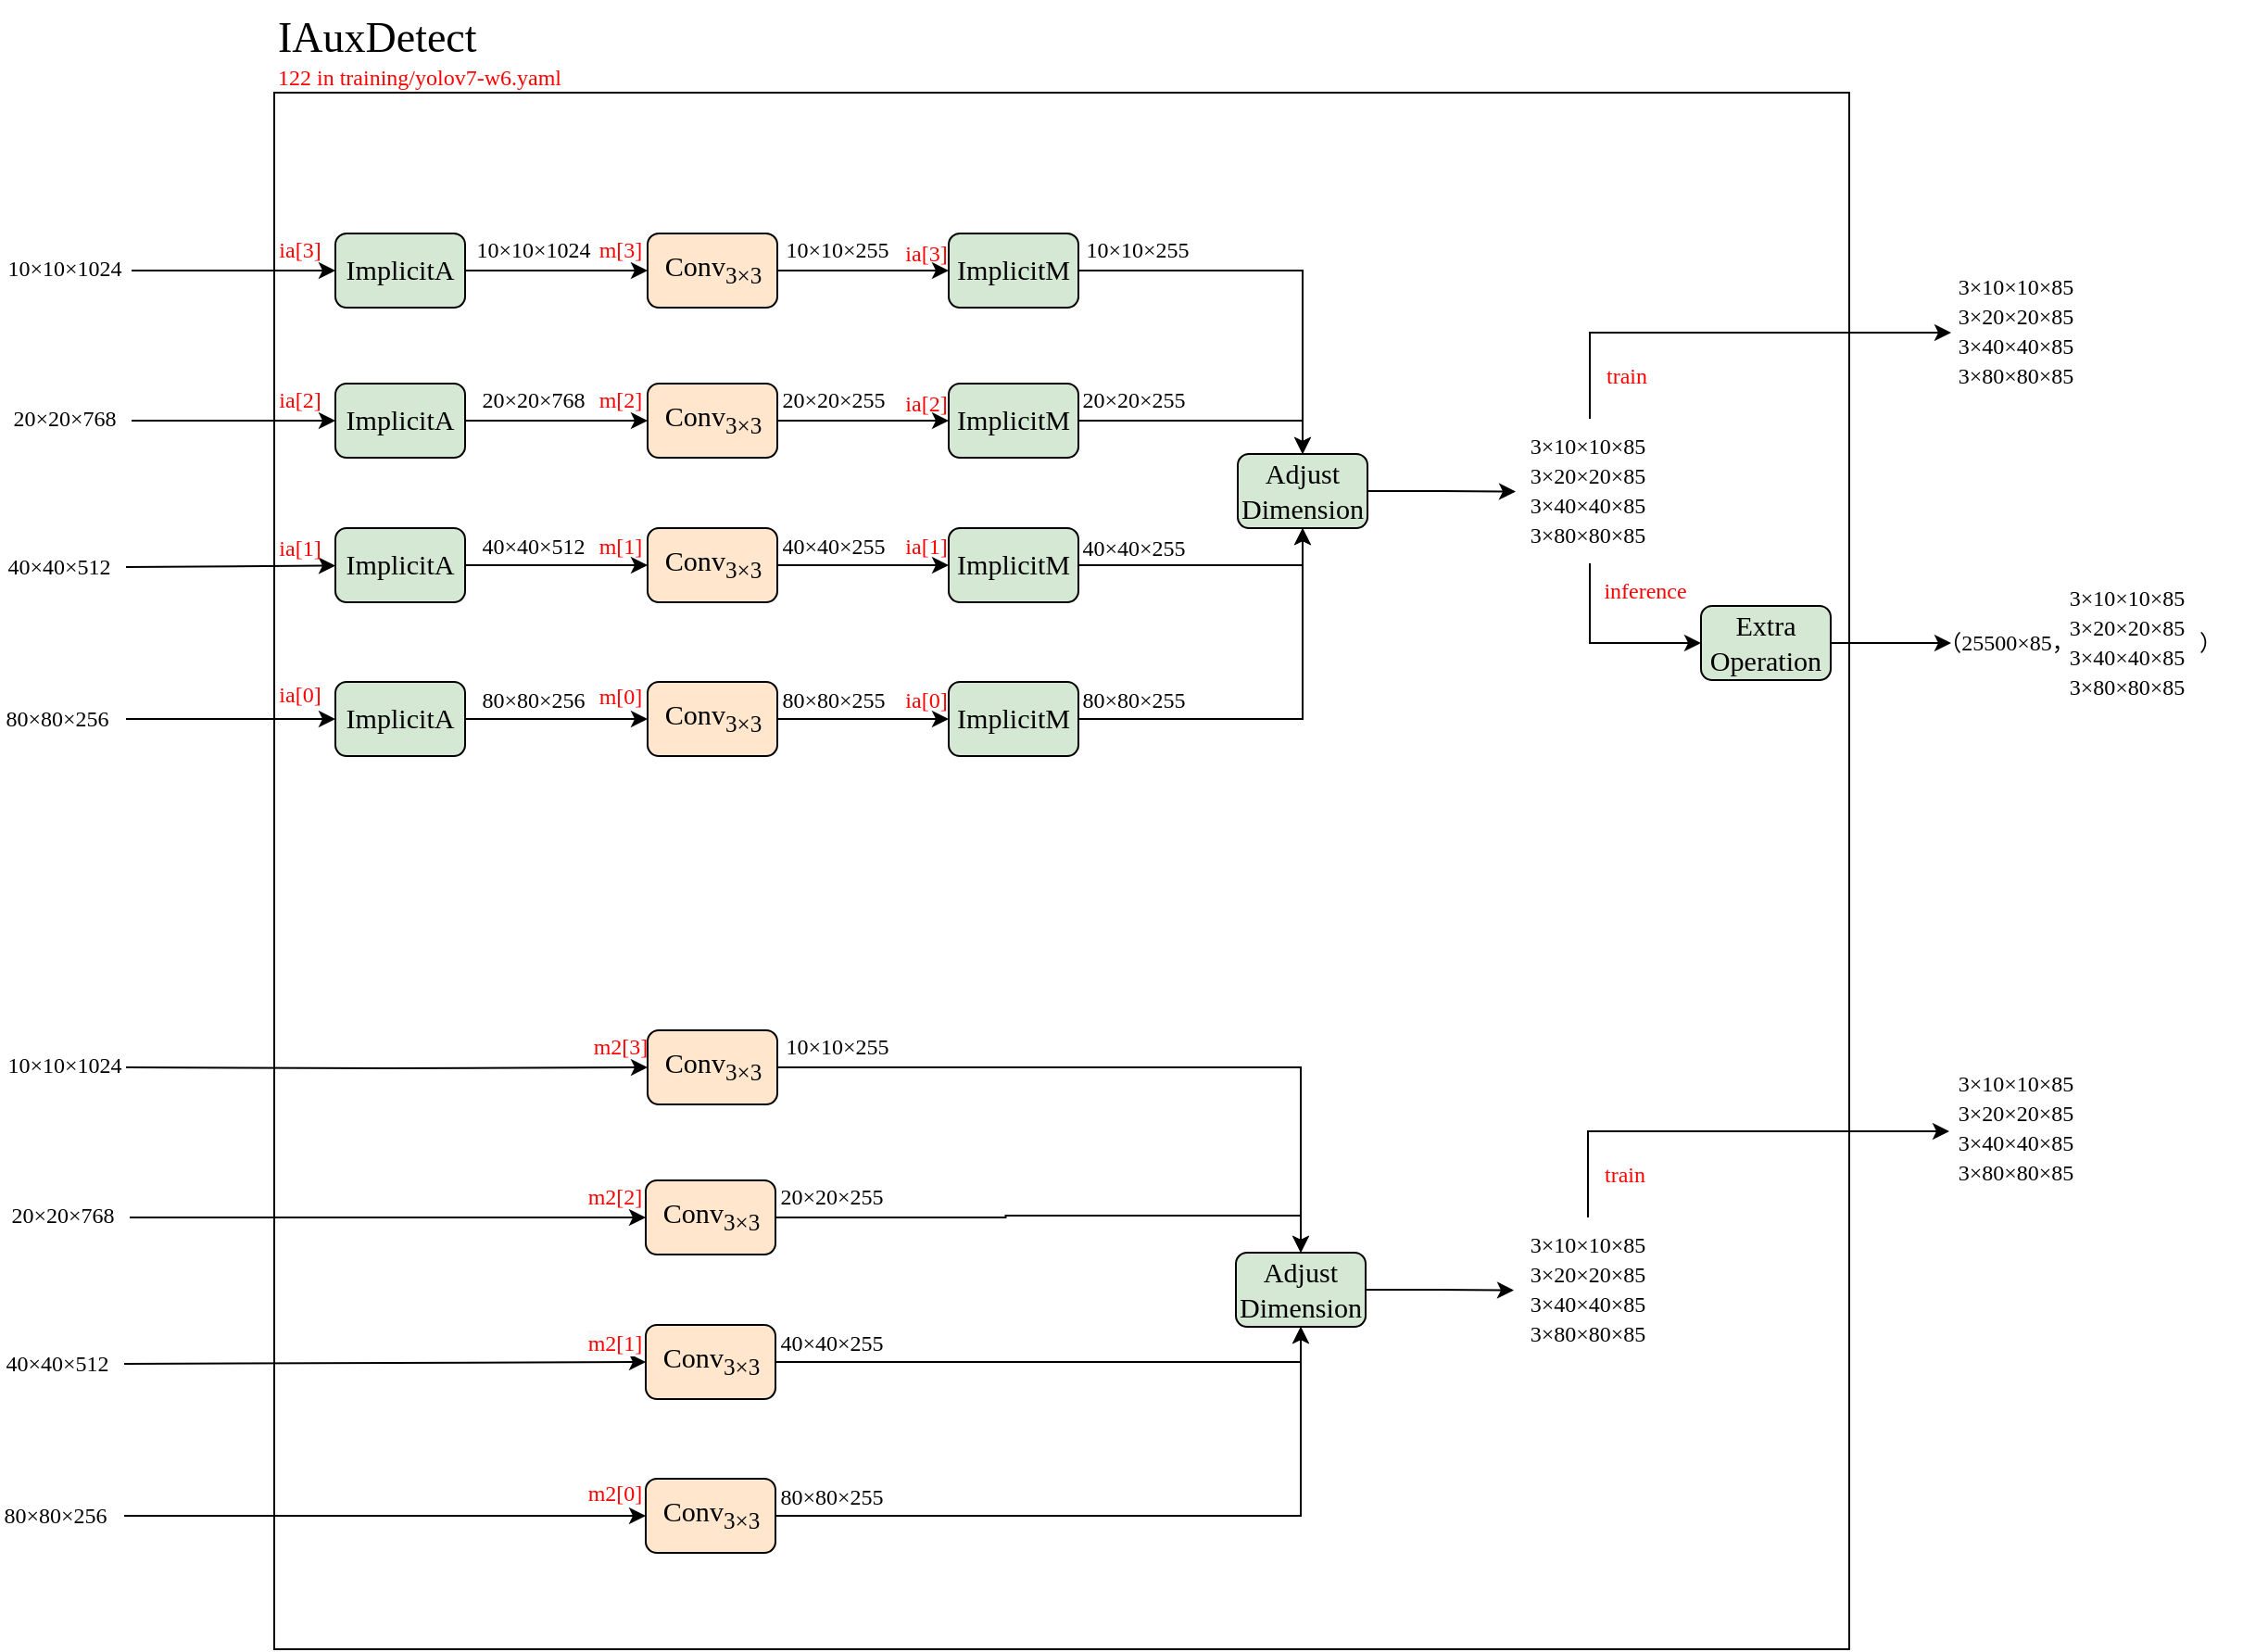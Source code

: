 <mxfile version="20.8.5" type="device"><diagram id="5mF-1vCLCWGnufUyM8pE" name="第 1 页"><mxGraphModel dx="1434" dy="-3930" grid="1" gridSize="10" guides="1" tooltips="1" connect="1" arrows="1" fold="1" page="1" pageScale="1" pageWidth="827" pageHeight="1169" math="0" shadow="0"><root><mxCell id="0"/><mxCell id="1" parent="0"/><mxCell id="pcXph9boCo1NyAsPAO1Y-1" value="" style="rounded=0;whiteSpace=wrap;html=1;fontFamily=Times New Roman;" parent="1" vertex="1"><mxGeometry x="260" y="5210" width="850" height="840" as="geometry"/></mxCell><mxCell id="pcXph9boCo1NyAsPAO1Y-2" value="&lt;div style=&quot;text-align: center;&quot;&gt;IAuxDetect&lt;br&gt;&lt;/div&gt;" style="text;whiteSpace=wrap;html=1;fontSize=23;fontFamily=Times New Roman;fontColor=#000000;" parent="1" vertex="1"><mxGeometry x="260" y="5160" width="130" height="40" as="geometry"/></mxCell><mxCell id="pcXph9boCo1NyAsPAO1Y-3" value="&lt;font color=&quot;#ff0000&quot;&gt;122 in training/yolov7-w6.yaml&amp;nbsp;&lt;/font&gt;" style="text;html=1;strokeColor=none;fillColor=none;align=center;verticalAlign=middle;whiteSpace=wrap;rounded=0;fontFamily=Times New Roman;" parent="1" vertex="1"><mxGeometry x="260" y="5187" width="160" height="30" as="geometry"/></mxCell><mxCell id="pcXph9boCo1NyAsPAO1Y-4" value="" style="endArrow=classic;html=1;rounded=0;entryX=0;entryY=0.5;entryDx=0;entryDy=0;" parent="1" target="ekhUw0RYHfm-GTvsuDFW-6" edge="1"><mxGeometry width="50" height="50" relative="1" as="geometry"><mxPoint x="180" y="5548" as="sourcePoint"/><mxPoint x="290" y="5548" as="targetPoint"/></mxGeometry></mxCell><mxCell id="pcXph9boCo1NyAsPAO1Y-5" value="80×80×256" style="text;html=1;strokeColor=none;fillColor=none;align=center;verticalAlign=middle;whiteSpace=wrap;rounded=0;fontFamily=Times New Roman;" parent="1" vertex="1"><mxGeometry x="113" y="5533" width="60" height="30" as="geometry"/></mxCell><mxCell id="pcXph9boCo1NyAsPAO1Y-6" value="&lt;font color=&quot;#ff0000&quot;&gt;m[0]&lt;/font&gt;" style="text;html=1;strokeColor=none;fillColor=none;align=center;verticalAlign=middle;whiteSpace=wrap;rounded=0;fontFamily=Times New Roman;" parent="1" vertex="1"><mxGeometry x="436.5" y="5521" width="20" height="30" as="geometry"/></mxCell><mxCell id="pcXph9boCo1NyAsPAO1Y-7" value="" style="endArrow=classic;html=1;rounded=0;" parent="1" target="ekhUw0RYHfm-GTvsuDFW-5" edge="1"><mxGeometry width="50" height="50" relative="1" as="geometry"><mxPoint x="180" y="5466" as="sourcePoint"/><mxPoint x="290" y="5466" as="targetPoint"/></mxGeometry></mxCell><mxCell id="pcXph9boCo1NyAsPAO1Y-8" value="40×40×512" style="text;html=1;strokeColor=none;fillColor=none;align=center;verticalAlign=middle;whiteSpace=wrap;rounded=0;fontFamily=Times New Roman;" parent="1" vertex="1"><mxGeometry x="114" y="5451" width="60" height="30" as="geometry"/></mxCell><mxCell id="pcXph9boCo1NyAsPAO1Y-9" value="&lt;span style=&quot;color: rgb(255, 0, 0); font-family: &amp;quot;Times New Roman&amp;quot;; font-size: 12px; font-style: normal; font-variant-ligatures: normal; font-variant-caps: normal; font-weight: 400; letter-spacing: normal; orphans: 2; text-align: center; text-indent: 0px; text-transform: none; widows: 2; word-spacing: 0px; -webkit-text-stroke-width: 0px; background-color: rgb(251, 251, 251); text-decoration-thickness: initial; text-decoration-style: initial; text-decoration-color: initial; float: none; display: inline !important;&quot;&gt;m[1]&lt;/span&gt;" style="text;html=1;strokeColor=none;fillColor=none;align=center;verticalAlign=middle;whiteSpace=wrap;rounded=0;fontFamily=Times New Roman;" parent="1" vertex="1"><mxGeometry x="436.5" y="5440" width="20" height="30" as="geometry"/></mxCell><mxCell id="pcXph9boCo1NyAsPAO1Y-11" value="20×20×768" style="text;html=1;strokeColor=none;fillColor=none;align=center;verticalAlign=middle;whiteSpace=wrap;rounded=0;fontFamily=Times New Roman;" parent="1" vertex="1"><mxGeometry x="117" y="5371" width="60" height="30" as="geometry"/></mxCell><mxCell id="pcXph9boCo1NyAsPAO1Y-12" value="&lt;font color=&quot;#ff0000&quot;&gt;m[2]&lt;/font&gt;" style="text;html=1;strokeColor=none;fillColor=none;align=center;verticalAlign=middle;whiteSpace=wrap;rounded=0;fontFamily=Times New Roman;" parent="1" vertex="1"><mxGeometry x="436.5" y="5361" width="20" height="30" as="geometry"/></mxCell><mxCell id="pcXph9boCo1NyAsPAO1Y-23" style="edgeStyle=orthogonalEdgeStyle;rounded=0;orthogonalLoop=1;jettySize=auto;html=1;exitX=1;exitY=0.5;exitDx=0;exitDy=0;fontColor=#FF0000;startArrow=none;entryX=0.5;entryY=0;entryDx=0;entryDy=0;" parent="1" source="ekhUw0RYHfm-GTvsuDFW-16" target="pcXph9boCo1NyAsPAO1Y-22" edge="1"><mxGeometry relative="1" as="geometry"><Array as="points"><mxPoint x="815" y="5387"/></Array></mxGeometry></mxCell><mxCell id="ekhUw0RYHfm-GTvsuDFW-18" style="edgeStyle=orthogonalEdgeStyle;rounded=0;orthogonalLoop=1;jettySize=auto;html=1;exitX=1;exitY=0.5;exitDx=0;exitDy=0;entryX=0;entryY=0.5;entryDx=0;entryDy=0;" parent="1" source="pcXph9boCo1NyAsPAO1Y-13" target="ekhUw0RYHfm-GTvsuDFW-16" edge="1"><mxGeometry relative="1" as="geometry"/></mxCell><mxCell id="pcXph9boCo1NyAsPAO1Y-13" value="&lt;div style=&quot;font-size: 11.3pt;&quot;&gt;&lt;span style=&quot;background-color: rgb(255, 230, 204);&quot;&gt;Conv&lt;sub&gt;3&lt;/sub&gt;&lt;/span&gt;&lt;sub style=&quot;background-color: initial; border-color: var(--border-color);&quot;&gt;×3&lt;/sub&gt;&lt;/div&gt;" style="rounded=1;whiteSpace=wrap;html=1;labelBackgroundColor=none;fontSize=23;fillColor=#FFE6CC;strokeColor=#000000;fontFamily=Times New Roman;" parent="1" vertex="1"><mxGeometry x="461.5" y="5367" width="70" height="40" as="geometry"/></mxCell><mxCell id="pcXph9boCo1NyAsPAO1Y-24" style="edgeStyle=orthogonalEdgeStyle;rounded=0;orthogonalLoop=1;jettySize=auto;html=1;exitX=1;exitY=0.5;exitDx=0;exitDy=0;fontColor=#FF0000;startArrow=none;entryX=0.5;entryY=1;entryDx=0;entryDy=0;" parent="1" source="ekhUw0RYHfm-GTvsuDFW-19" target="pcXph9boCo1NyAsPAO1Y-22" edge="1"><mxGeometry relative="1" as="geometry"/></mxCell><mxCell id="ekhUw0RYHfm-GTvsuDFW-23" style="edgeStyle=orthogonalEdgeStyle;rounded=0;orthogonalLoop=1;jettySize=auto;html=1;exitX=1;exitY=0.5;exitDx=0;exitDy=0;entryX=0;entryY=0.5;entryDx=0;entryDy=0;" parent="1" source="pcXph9boCo1NyAsPAO1Y-15" target="ekhUw0RYHfm-GTvsuDFW-19" edge="1"><mxGeometry relative="1" as="geometry"/></mxCell><mxCell id="pcXph9boCo1NyAsPAO1Y-15" value="&lt;div style=&quot;font-size: 11.3pt;&quot;&gt;&lt;span style=&quot;background-color: rgb(255, 230, 204);&quot;&gt;Conv&lt;sub&gt;3&lt;/sub&gt;&lt;/span&gt;&lt;sub style=&quot;background-color: initial; border-color: var(--border-color);&quot;&gt;×3&lt;/sub&gt;&lt;/div&gt;" style="rounded=1;whiteSpace=wrap;html=1;labelBackgroundColor=none;fontSize=23;fillColor=#FFE6CC;strokeColor=#000000;fontFamily=Times New Roman;" parent="1" vertex="1"><mxGeometry x="461.5" y="5445" width="70" height="40" as="geometry"/></mxCell><mxCell id="pcXph9boCo1NyAsPAO1Y-25" style="edgeStyle=orthogonalEdgeStyle;rounded=0;orthogonalLoop=1;jettySize=auto;html=1;exitX=1;exitY=0.5;exitDx=0;exitDy=0;entryX=0.5;entryY=1;entryDx=0;entryDy=0;fontColor=#FF0000;startArrow=none;" parent="1" source="ekhUw0RYHfm-GTvsuDFW-21" target="pcXph9boCo1NyAsPAO1Y-22" edge="1"><mxGeometry relative="1" as="geometry"/></mxCell><mxCell id="ekhUw0RYHfm-GTvsuDFW-24" style="edgeStyle=orthogonalEdgeStyle;rounded=0;orthogonalLoop=1;jettySize=auto;html=1;exitX=1;exitY=0.5;exitDx=0;exitDy=0;entryX=0;entryY=0.5;entryDx=0;entryDy=0;" parent="1" source="pcXph9boCo1NyAsPAO1Y-16" target="ekhUw0RYHfm-GTvsuDFW-21" edge="1"><mxGeometry relative="1" as="geometry"/></mxCell><mxCell id="pcXph9boCo1NyAsPAO1Y-16" value="&lt;div style=&quot;font-size: 11.3pt;&quot;&gt;&lt;span style=&quot;background-color: rgb(255, 230, 204);&quot;&gt;Conv&lt;sub&gt;3&lt;/sub&gt;&lt;/span&gt;&lt;sub style=&quot;background-color: initial; border-color: var(--border-color);&quot;&gt;×3&lt;/sub&gt;&lt;/div&gt;" style="rounded=1;whiteSpace=wrap;html=1;labelBackgroundColor=none;fontSize=23;fillColor=#FFE6CC;strokeColor=#000000;fontFamily=Times New Roman;" parent="1" vertex="1"><mxGeometry x="461.5" y="5528" width="70" height="40" as="geometry"/></mxCell><mxCell id="pcXph9boCo1NyAsPAO1Y-18" value="80×80×255" style="text;html=1;strokeColor=none;fillColor=none;align=center;verticalAlign=middle;whiteSpace=wrap;rounded=0;fontFamily=Times New Roman;" parent="1" vertex="1"><mxGeometry x="531.5" y="5523" width="60" height="30" as="geometry"/></mxCell><mxCell id="pcXph9boCo1NyAsPAO1Y-19" value="40×40×255" style="text;html=1;strokeColor=none;fillColor=none;align=center;verticalAlign=middle;whiteSpace=wrap;rounded=0;fontFamily=Times New Roman;" parent="1" vertex="1"><mxGeometry x="531.5" y="5440" width="60" height="30" as="geometry"/></mxCell><mxCell id="pcXph9boCo1NyAsPAO1Y-20" value="20×20×255" style="text;html=1;strokeColor=none;fillColor=none;align=center;verticalAlign=middle;whiteSpace=wrap;rounded=0;fontFamily=Times New Roman;" parent="1" vertex="1"><mxGeometry x="531.5" y="5361" width="60" height="30" as="geometry"/></mxCell><mxCell id="pcXph9boCo1NyAsPAO1Y-26" style="edgeStyle=orthogonalEdgeStyle;rounded=0;orthogonalLoop=1;jettySize=auto;html=1;exitX=1;exitY=0.5;exitDx=0;exitDy=0;fontColor=#FF0000;" parent="1" source="pcXph9boCo1NyAsPAO1Y-22" edge="1"><mxGeometry relative="1" as="geometry"><mxPoint x="930" y="5425.31" as="targetPoint"/></mxGeometry></mxCell><mxCell id="pcXph9boCo1NyAsPAO1Y-22" value="&lt;div style=&quot;font-size: 11.3pt;&quot;&gt;&lt;span style=&quot;background-color: rgb(213, 232, 212);&quot;&gt;Adjust&lt;/span&gt;&lt;/div&gt;&lt;div style=&quot;font-size: 11.3pt;&quot;&gt;&lt;span style=&quot;background-color: rgb(213, 232, 212);&quot;&gt;Dimension&lt;/span&gt;&lt;/div&gt;" style="rounded=1;whiteSpace=wrap;html=1;labelBackgroundColor=none;fontSize=23;fillColor=#D5E8D4;strokeColor=#000000;fontFamily=Times New Roman;" parent="1" vertex="1"><mxGeometry x="780" y="5405" width="70" height="40" as="geometry"/></mxCell><mxCell id="9P12c5c5VGA8GjM7QyYC-8" value="&lt;font color=&quot;#ff0000&quot;&gt;train&lt;/font&gt;" style="text;html=1;strokeColor=none;fillColor=none;align=center;verticalAlign=middle;whiteSpace=wrap;rounded=0;fontFamily=Times New Roman;" parent="1" vertex="1"><mxGeometry x="980" y="5348" width="20" height="30" as="geometry"/></mxCell><mxCell id="9P12c5c5VGA8GjM7QyYC-16" value="&lt;font color=&quot;#ff0000&quot;&gt;inference&lt;/font&gt;" style="text;html=1;strokeColor=none;fillColor=none;align=center;verticalAlign=middle;whiteSpace=wrap;rounded=0;fontFamily=Times New Roman;" parent="1" vertex="1"><mxGeometry x="990" y="5464" width="20" height="30" as="geometry"/></mxCell><mxCell id="9P12c5c5VGA8GjM7QyYC-21" value="（25500×85，" style="text;html=1;strokeColor=none;fillColor=none;align=center;verticalAlign=middle;whiteSpace=wrap;rounded=0;labelBackgroundColor=#FFFFFF;fontColor=#000000;fontFamily=Times New Roman;" parent="1" vertex="1"><mxGeometry x="1165" y="5492" width="60" height="30" as="geometry"/></mxCell><mxCell id="9P12c5c5VGA8GjM7QyYC-22" value="）" style="text;html=1;strokeColor=none;fillColor=none;align=center;verticalAlign=middle;whiteSpace=wrap;rounded=0;" parent="1" vertex="1"><mxGeometry x="1275" y="5492" width="60" height="30" as="geometry"/></mxCell><mxCell id="9P12c5c5VGA8GjM7QyYC-24" style="edgeStyle=orthogonalEdgeStyle;rounded=0;orthogonalLoop=1;jettySize=auto;html=1;exitX=0.5;exitY=1;exitDx=0;exitDy=0;entryX=0;entryY=0.5;entryDx=0;entryDy=0;" parent="1" target="9P12c5c5VGA8GjM7QyYC-26" edge="1"><mxGeometry relative="1" as="geometry"><mxPoint x="1000" y="5500" as="targetPoint"/><Array as="points"><mxPoint x="970" y="5507"/></Array><mxPoint x="970.0" y="5464" as="sourcePoint"/></mxGeometry></mxCell><mxCell id="9P12c5c5VGA8GjM7QyYC-25" style="edgeStyle=orthogonalEdgeStyle;rounded=0;orthogonalLoop=1;jettySize=auto;html=1;exitX=0.5;exitY=0;exitDx=0;exitDy=0;entryX=0;entryY=0.5;entryDx=0;entryDy=0;" parent="1" edge="1"><mxGeometry relative="1" as="geometry"><mxPoint x="970.0" y="5386" as="sourcePoint"/><mxPoint x="1165" y="5339.5" as="targetPoint"/><Array as="points"><mxPoint x="970" y="5340"/></Array></mxGeometry></mxCell><mxCell id="9P12c5c5VGA8GjM7QyYC-30" style="edgeStyle=orthogonalEdgeStyle;rounded=0;orthogonalLoop=1;jettySize=auto;html=1;exitX=1;exitY=0.5;exitDx=0;exitDy=0;entryX=0;entryY=0.5;entryDx=0;entryDy=0;" parent="1" source="9P12c5c5VGA8GjM7QyYC-26" target="9P12c5c5VGA8GjM7QyYC-21" edge="1"><mxGeometry relative="1" as="geometry"/></mxCell><mxCell id="9P12c5c5VGA8GjM7QyYC-26" value="&lt;div style=&quot;font-size: 11.3pt;&quot;&gt;&lt;span style=&quot;background-color: rgb(213, 232, 212);&quot;&gt;Extra&lt;/span&gt;&lt;/div&gt;&lt;div style=&quot;font-size: 11.3pt;&quot;&gt;&lt;span style=&quot;background-color: rgb(213, 232, 212);&quot;&gt;Operation&lt;/span&gt;&lt;/div&gt;" style="rounded=1;whiteSpace=wrap;html=1;labelBackgroundColor=none;fontSize=23;fillColor=#D5E8D4;strokeColor=#000000;fontFamily=Times New Roman;" parent="1" vertex="1"><mxGeometry x="1030" y="5487" width="70" height="40" as="geometry"/></mxCell><mxCell id="ekhUw0RYHfm-GTvsuDFW-4" style="edgeStyle=orthogonalEdgeStyle;rounded=0;orthogonalLoop=1;jettySize=auto;html=1;exitX=1;exitY=0.5;exitDx=0;exitDy=0;" parent="1" source="ekhUw0RYHfm-GTvsuDFW-1" target="pcXph9boCo1NyAsPAO1Y-13" edge="1"><mxGeometry relative="1" as="geometry"/></mxCell><mxCell id="ekhUw0RYHfm-GTvsuDFW-1" value="&lt;div style=&quot;font-size: 11.3pt;&quot;&gt;&lt;span style=&quot;background-color: rgb(213, 232, 212);&quot;&gt;ImplicitA&lt;/span&gt;&lt;/div&gt;" style="rounded=1;whiteSpace=wrap;html=1;labelBackgroundColor=none;fontSize=23;fillColor=#D5E8D4;strokeColor=#000000;fontFamily=Times New Roman;" parent="1" vertex="1"><mxGeometry x="293" y="5367" width="70" height="40" as="geometry"/></mxCell><mxCell id="ekhUw0RYHfm-GTvsuDFW-3" value="" style="endArrow=classic;html=1;rounded=0;" parent="1" target="ekhUw0RYHfm-GTvsuDFW-1" edge="1"><mxGeometry width="50" height="50" relative="1" as="geometry"><mxPoint x="183" y="5387" as="sourcePoint"/><mxPoint x="493" y="5490" as="targetPoint"/></mxGeometry></mxCell><mxCell id="ekhUw0RYHfm-GTvsuDFW-7" style="edgeStyle=orthogonalEdgeStyle;rounded=0;orthogonalLoop=1;jettySize=auto;html=1;exitX=1;exitY=0.5;exitDx=0;exitDy=0;entryX=0;entryY=0.5;entryDx=0;entryDy=0;" parent="1" source="ekhUw0RYHfm-GTvsuDFW-5" target="pcXph9boCo1NyAsPAO1Y-15" edge="1"><mxGeometry relative="1" as="geometry"/></mxCell><mxCell id="ekhUw0RYHfm-GTvsuDFW-5" value="&lt;div style=&quot;font-size: 11.3pt;&quot;&gt;&lt;span style=&quot;background-color: rgb(213, 232, 212);&quot;&gt;ImplicitA&lt;/span&gt;&lt;/div&gt;" style="rounded=1;whiteSpace=wrap;html=1;labelBackgroundColor=none;fontSize=23;fillColor=#D5E8D4;strokeColor=#000000;fontFamily=Times New Roman;" parent="1" vertex="1"><mxGeometry x="293" y="5445" width="70" height="40" as="geometry"/></mxCell><mxCell id="ekhUw0RYHfm-GTvsuDFW-8" style="edgeStyle=orthogonalEdgeStyle;rounded=0;orthogonalLoop=1;jettySize=auto;html=1;exitX=1;exitY=0.5;exitDx=0;exitDy=0;" parent="1" source="ekhUw0RYHfm-GTvsuDFW-6" target="pcXph9boCo1NyAsPAO1Y-16" edge="1"><mxGeometry relative="1" as="geometry"/></mxCell><mxCell id="ekhUw0RYHfm-GTvsuDFW-6" value="&lt;div style=&quot;font-size: 11.3pt;&quot;&gt;&lt;span style=&quot;background-color: rgb(213, 232, 212);&quot;&gt;ImplicitA&lt;/span&gt;&lt;/div&gt;" style="rounded=1;whiteSpace=wrap;html=1;labelBackgroundColor=none;fontSize=23;fillColor=#D5E8D4;strokeColor=#000000;fontFamily=Times New Roman;" parent="1" vertex="1"><mxGeometry x="293" y="5528" width="70" height="40" as="geometry"/></mxCell><mxCell id="ekhUw0RYHfm-GTvsuDFW-9" value="&lt;font color=&quot;#ff0000&quot;&gt;ia[0]&lt;/font&gt;" style="text;html=1;strokeColor=none;fillColor=none;align=center;verticalAlign=middle;whiteSpace=wrap;rounded=0;fontFamily=Times New Roman;" parent="1" vertex="1"><mxGeometry x="264" y="5520" width="20" height="30" as="geometry"/></mxCell><mxCell id="ekhUw0RYHfm-GTvsuDFW-10" value="&lt;font color=&quot;#ff0000&quot;&gt;ia[1]&lt;/font&gt;" style="text;html=1;strokeColor=none;fillColor=none;align=center;verticalAlign=middle;whiteSpace=wrap;rounded=0;fontFamily=Times New Roman;" parent="1" vertex="1"><mxGeometry x="263.5" y="5441" width="20" height="30" as="geometry"/></mxCell><mxCell id="ekhUw0RYHfm-GTvsuDFW-11" value="&lt;font color=&quot;#ff0000&quot;&gt;ia[2]&lt;/font&gt;" style="text;html=1;strokeColor=none;fillColor=none;align=center;verticalAlign=middle;whiteSpace=wrap;rounded=0;fontFamily=Times New Roman;" parent="1" vertex="1"><mxGeometry x="264" y="5361" width="20" height="30" as="geometry"/></mxCell><mxCell id="ekhUw0RYHfm-GTvsuDFW-12" value="20×20×768" style="text;html=1;strokeColor=none;fillColor=none;align=center;verticalAlign=middle;whiteSpace=wrap;rounded=0;fontFamily=Times New Roman;" parent="1" vertex="1"><mxGeometry x="370" y="5361" width="60" height="30" as="geometry"/></mxCell><mxCell id="ekhUw0RYHfm-GTvsuDFW-13" value="40×40×512" style="text;html=1;strokeColor=none;fillColor=none;align=center;verticalAlign=middle;whiteSpace=wrap;rounded=0;fontFamily=Times New Roman;" parent="1" vertex="1"><mxGeometry x="370" y="5440" width="60" height="30" as="geometry"/></mxCell><mxCell id="ekhUw0RYHfm-GTvsuDFW-15" value="80×80×256" style="text;html=1;strokeColor=none;fillColor=none;align=center;verticalAlign=middle;whiteSpace=wrap;rounded=0;fontFamily=Times New Roman;" parent="1" vertex="1"><mxGeometry x="370" y="5523" width="60" height="30" as="geometry"/></mxCell><mxCell id="ekhUw0RYHfm-GTvsuDFW-16" value="&lt;div style=&quot;font-size: 11.3pt;&quot;&gt;&lt;span style=&quot;background-color: rgb(213, 232, 212);&quot;&gt;ImplicitM&lt;/span&gt;&lt;/div&gt;" style="rounded=1;whiteSpace=wrap;html=1;labelBackgroundColor=none;fontSize=23;fillColor=#D5E8D4;strokeColor=#000000;fontFamily=Times New Roman;" parent="1" vertex="1"><mxGeometry x="624" y="5367" width="70" height="40" as="geometry"/></mxCell><mxCell id="ekhUw0RYHfm-GTvsuDFW-19" value="&lt;div style=&quot;font-size: 11.3pt;&quot;&gt;&lt;span style=&quot;background-color: rgb(213, 232, 212);&quot;&gt;ImplicitM&lt;/span&gt;&lt;/div&gt;" style="rounded=1;whiteSpace=wrap;html=1;labelBackgroundColor=none;fontSize=23;fillColor=#D5E8D4;strokeColor=#000000;fontFamily=Times New Roman;" parent="1" vertex="1"><mxGeometry x="624" y="5445" width="70" height="40" as="geometry"/></mxCell><mxCell id="ekhUw0RYHfm-GTvsuDFW-21" value="&lt;div style=&quot;font-size: 11.3pt;&quot;&gt;&lt;span style=&quot;background-color: rgb(213, 232, 212);&quot;&gt;ImplicitM&lt;/span&gt;&lt;/div&gt;" style="rounded=1;whiteSpace=wrap;html=1;labelBackgroundColor=none;fontSize=23;fillColor=#D5E8D4;strokeColor=#000000;fontFamily=Times New Roman;" parent="1" vertex="1"><mxGeometry x="624" y="5528" width="70" height="40" as="geometry"/></mxCell><mxCell id="ekhUw0RYHfm-GTvsuDFW-25" value="&lt;font color=&quot;#ff0000&quot;&gt;ia[2]&lt;/font&gt;" style="text;html=1;strokeColor=none;fillColor=none;align=center;verticalAlign=middle;whiteSpace=wrap;rounded=0;fontFamily=Times New Roman;" parent="1" vertex="1"><mxGeometry x="602" y="5363" width="20" height="30" as="geometry"/></mxCell><mxCell id="ekhUw0RYHfm-GTvsuDFW-26" value="&lt;font color=&quot;#ff0000&quot;&gt;ia[1]&lt;/font&gt;" style="text;html=1;strokeColor=none;fillColor=none;align=center;verticalAlign=middle;whiteSpace=wrap;rounded=0;fontFamily=Times New Roman;" parent="1" vertex="1"><mxGeometry x="602" y="5440" width="20" height="30" as="geometry"/></mxCell><mxCell id="ekhUw0RYHfm-GTvsuDFW-28" value="&lt;font color=&quot;#ff0000&quot;&gt;ia[0]&lt;/font&gt;" style="text;html=1;strokeColor=none;fillColor=none;align=center;verticalAlign=middle;whiteSpace=wrap;rounded=0;fontFamily=Times New Roman;" parent="1" vertex="1"><mxGeometry x="602" y="5523" width="20" height="30" as="geometry"/></mxCell><mxCell id="ekhUw0RYHfm-GTvsuDFW-29" value="20×20×255" style="text;html=1;strokeColor=none;fillColor=none;align=center;verticalAlign=middle;whiteSpace=wrap;rounded=0;fontFamily=Times New Roman;" parent="1" vertex="1"><mxGeometry x="694" y="5361" width="60" height="30" as="geometry"/></mxCell><mxCell id="ekhUw0RYHfm-GTvsuDFW-30" value="40×40×255" style="text;html=1;strokeColor=none;fillColor=none;align=center;verticalAlign=middle;whiteSpace=wrap;rounded=0;fontFamily=Times New Roman;" parent="1" vertex="1"><mxGeometry x="694" y="5441" width="60" height="30" as="geometry"/></mxCell><mxCell id="ekhUw0RYHfm-GTvsuDFW-31" value="80×80×255" style="text;html=1;strokeColor=none;fillColor=none;align=center;verticalAlign=middle;whiteSpace=wrap;rounded=0;fontFamily=Times New Roman;" parent="1" vertex="1"><mxGeometry x="694" y="5523" width="60" height="30" as="geometry"/></mxCell><mxCell id="ekhUw0RYHfm-GTvsuDFW-33" value="" style="endArrow=classic;html=1;rounded=0;" parent="1" target="ekhUw0RYHfm-GTvsuDFW-49" edge="1"><mxGeometry width="50" height="50" relative="1" as="geometry"><mxPoint x="179" y="5978" as="sourcePoint"/><mxPoint x="292" y="5978" as="targetPoint"/></mxGeometry></mxCell><mxCell id="ekhUw0RYHfm-GTvsuDFW-34" value="80×80×256" style="text;html=1;strokeColor=none;fillColor=none;align=center;verticalAlign=middle;whiteSpace=wrap;rounded=0;fontFamily=Times New Roman;" parent="1" vertex="1"><mxGeometry x="112" y="5963" width="60" height="30" as="geometry"/></mxCell><mxCell id="ekhUw0RYHfm-GTvsuDFW-35" value="&lt;font color=&quot;#ff0000&quot;&gt;m2[0]&lt;/font&gt;" style="text;html=1;strokeColor=none;fillColor=none;align=center;verticalAlign=middle;whiteSpace=wrap;rounded=0;fontFamily=Times New Roman;" parent="1" vertex="1"><mxGeometry x="433.5" y="5951" width="20" height="30" as="geometry"/></mxCell><mxCell id="ekhUw0RYHfm-GTvsuDFW-36" value="" style="endArrow=classic;html=1;rounded=0;entryX=0;entryY=0.5;entryDx=0;entryDy=0;" parent="1" target="ekhUw0RYHfm-GTvsuDFW-46" edge="1"><mxGeometry width="50" height="50" relative="1" as="geometry"><mxPoint x="179" y="5896" as="sourcePoint"/><mxPoint x="292" y="5895.236" as="targetPoint"/></mxGeometry></mxCell><mxCell id="ekhUw0RYHfm-GTvsuDFW-37" value="40×40×512" style="text;html=1;strokeColor=none;fillColor=none;align=center;verticalAlign=middle;whiteSpace=wrap;rounded=0;fontFamily=Times New Roman;" parent="1" vertex="1"><mxGeometry x="113" y="5881" width="60" height="30" as="geometry"/></mxCell><mxCell id="ekhUw0RYHfm-GTvsuDFW-38" value="&lt;span style=&quot;color: rgb(255, 0, 0); font-family: &amp;quot;Times New Roman&amp;quot;; font-size: 12px; font-style: normal; font-variant-ligatures: normal; font-variant-caps: normal; font-weight: 400; letter-spacing: normal; orphans: 2; text-align: center; text-indent: 0px; text-transform: none; widows: 2; word-spacing: 0px; -webkit-text-stroke-width: 0px; background-color: rgb(251, 251, 251); text-decoration-thickness: initial; text-decoration-style: initial; text-decoration-color: initial; float: none; display: inline !important;&quot;&gt;m2[1]&lt;/span&gt;" style="text;html=1;strokeColor=none;fillColor=none;align=center;verticalAlign=middle;whiteSpace=wrap;rounded=0;fontFamily=Times New Roman;" parent="1" vertex="1"><mxGeometry x="433.5" y="5870" width="20" height="30" as="geometry"/></mxCell><mxCell id="ekhUw0RYHfm-GTvsuDFW-39" value="20×20×768" style="text;html=1;strokeColor=none;fillColor=none;align=center;verticalAlign=middle;whiteSpace=wrap;rounded=0;fontFamily=Times New Roman;" parent="1" vertex="1"><mxGeometry x="116" y="5801" width="60" height="30" as="geometry"/></mxCell><mxCell id="ekhUw0RYHfm-GTvsuDFW-40" value="&lt;font color=&quot;#ff0000&quot;&gt;m2[2]&lt;/font&gt;" style="text;html=1;strokeColor=none;fillColor=none;align=center;verticalAlign=middle;whiteSpace=wrap;rounded=0;fontFamily=Times New Roman;" parent="1" vertex="1"><mxGeometry x="433.5" y="5791" width="20" height="30" as="geometry"/></mxCell><mxCell id="ekhUw0RYHfm-GTvsuDFW-41" style="edgeStyle=orthogonalEdgeStyle;rounded=0;orthogonalLoop=1;jettySize=auto;html=1;exitX=1;exitY=0.5;exitDx=0;exitDy=0;fontColor=#FF0000;startArrow=none;entryX=0.5;entryY=0;entryDx=0;entryDy=0;" parent="1" source="ekhUw0RYHfm-GTvsuDFW-43" target="ekhUw0RYHfm-GTvsuDFW-54" edge="1"><mxGeometry relative="1" as="geometry"><mxPoint x="693" y="5817" as="sourcePoint"/></mxGeometry></mxCell><mxCell id="ekhUw0RYHfm-GTvsuDFW-43" value="&lt;div style=&quot;font-size: 11.3pt;&quot;&gt;&lt;span style=&quot;background-color: rgb(255, 230, 204);&quot;&gt;Conv&lt;sub&gt;3&lt;/sub&gt;&lt;/span&gt;&lt;sub style=&quot;background-color: initial; border-color: var(--border-color);&quot;&gt;×3&lt;/sub&gt;&lt;/div&gt;" style="rounded=1;whiteSpace=wrap;html=1;labelBackgroundColor=none;fontSize=23;fillColor=#FFE6CC;strokeColor=#000000;fontFamily=Times New Roman;" parent="1" vertex="1"><mxGeometry x="460.5" y="5797" width="70" height="40" as="geometry"/></mxCell><mxCell id="ekhUw0RYHfm-GTvsuDFW-126" style="edgeStyle=orthogonalEdgeStyle;rounded=0;orthogonalLoop=1;jettySize=auto;html=1;exitX=1;exitY=0.5;exitDx=0;exitDy=0;entryX=0.5;entryY=1;entryDx=0;entryDy=0;" parent="1" source="ekhUw0RYHfm-GTvsuDFW-46" target="ekhUw0RYHfm-GTvsuDFW-54" edge="1"><mxGeometry relative="1" as="geometry"><Array as="points"><mxPoint x="814" y="5895"/></Array></mxGeometry></mxCell><mxCell id="ekhUw0RYHfm-GTvsuDFW-46" value="&lt;div style=&quot;font-size: 11.3pt;&quot;&gt;&lt;span style=&quot;background-color: rgb(255, 230, 204);&quot;&gt;Conv&lt;sub&gt;3&lt;/sub&gt;&lt;/span&gt;&lt;sub style=&quot;background-color: initial; border-color: var(--border-color);&quot;&gt;×3&lt;/sub&gt;&lt;/div&gt;" style="rounded=1;whiteSpace=wrap;html=1;labelBackgroundColor=none;fontSize=23;fillColor=#FFE6CC;strokeColor=#000000;fontFamily=Times New Roman;" parent="1" vertex="1"><mxGeometry x="460.5" y="5875" width="70" height="40" as="geometry"/></mxCell><mxCell id="ekhUw0RYHfm-GTvsuDFW-47" style="edgeStyle=orthogonalEdgeStyle;rounded=0;orthogonalLoop=1;jettySize=auto;html=1;entryX=0.5;entryY=1;entryDx=0;entryDy=0;fontColor=#FF0000;startArrow=none;" parent="1" source="ekhUw0RYHfm-GTvsuDFW-49" target="ekhUw0RYHfm-GTvsuDFW-54" edge="1"><mxGeometry relative="1" as="geometry"><mxPoint x="693" y="5978" as="sourcePoint"/></mxGeometry></mxCell><mxCell id="ekhUw0RYHfm-GTvsuDFW-49" value="&lt;div style=&quot;font-size: 11.3pt;&quot;&gt;&lt;span style=&quot;background-color: rgb(255, 230, 204);&quot;&gt;Conv&lt;sub&gt;3&lt;/sub&gt;&lt;/span&gt;&lt;sub style=&quot;background-color: initial; border-color: var(--border-color);&quot;&gt;×3&lt;/sub&gt;&lt;/div&gt;" style="rounded=1;whiteSpace=wrap;html=1;labelBackgroundColor=none;fontSize=23;fillColor=#FFE6CC;strokeColor=#000000;fontFamily=Times New Roman;" parent="1" vertex="1"><mxGeometry x="460.5" y="5958" width="70" height="40" as="geometry"/></mxCell><mxCell id="ekhUw0RYHfm-GTvsuDFW-50" value="80×80×255" style="text;html=1;strokeColor=none;fillColor=none;align=center;verticalAlign=middle;whiteSpace=wrap;rounded=0;fontFamily=Times New Roman;" parent="1" vertex="1"><mxGeometry x="530.5" y="5953" width="60" height="30" as="geometry"/></mxCell><mxCell id="ekhUw0RYHfm-GTvsuDFW-51" value="40×40×255" style="text;html=1;strokeColor=none;fillColor=none;align=center;verticalAlign=middle;whiteSpace=wrap;rounded=0;fontFamily=Times New Roman;" parent="1" vertex="1"><mxGeometry x="530.5" y="5870" width="60" height="30" as="geometry"/></mxCell><mxCell id="ekhUw0RYHfm-GTvsuDFW-52" value="20×20×255" style="text;html=1;strokeColor=none;fillColor=none;align=center;verticalAlign=middle;whiteSpace=wrap;rounded=0;fontFamily=Times New Roman;" parent="1" vertex="1"><mxGeometry x="530.5" y="5791" width="60" height="30" as="geometry"/></mxCell><mxCell id="ekhUw0RYHfm-GTvsuDFW-53" style="edgeStyle=orthogonalEdgeStyle;rounded=0;orthogonalLoop=1;jettySize=auto;html=1;exitX=1;exitY=0.5;exitDx=0;exitDy=0;fontColor=#FF0000;" parent="1" source="ekhUw0RYHfm-GTvsuDFW-54" edge="1"><mxGeometry relative="1" as="geometry"><mxPoint x="929" y="5856.31" as="targetPoint"/></mxGeometry></mxCell><mxCell id="ekhUw0RYHfm-GTvsuDFW-54" value="&lt;div style=&quot;font-size: 11.3pt;&quot;&gt;&lt;span style=&quot;background-color: rgb(213, 232, 212);&quot;&gt;Adjust&lt;/span&gt;&lt;/div&gt;&lt;div style=&quot;font-size: 11.3pt;&quot;&gt;&lt;span style=&quot;background-color: rgb(213, 232, 212);&quot;&gt;Dimension&lt;/span&gt;&lt;/div&gt;" style="rounded=1;whiteSpace=wrap;html=1;labelBackgroundColor=none;fontSize=23;fillColor=#D5E8D4;strokeColor=#000000;fontFamily=Times New Roman;" parent="1" vertex="1"><mxGeometry x="779" y="5836" width="70" height="40" as="geometry"/></mxCell><mxCell id="ekhUw0RYHfm-GTvsuDFW-55" value="&lt;font color=&quot;#ff0000&quot;&gt;train&lt;/font&gt;" style="text;html=1;strokeColor=none;fillColor=none;align=center;verticalAlign=middle;whiteSpace=wrap;rounded=0;fontFamily=Times New Roman;" parent="1" vertex="1"><mxGeometry x="979" y="5779" width="20" height="30" as="geometry"/></mxCell><mxCell id="ekhUw0RYHfm-GTvsuDFW-72" style="edgeStyle=orthogonalEdgeStyle;rounded=0;orthogonalLoop=1;jettySize=auto;html=1;exitX=0.5;exitY=0;exitDx=0;exitDy=0;entryX=0;entryY=0.5;entryDx=0;entryDy=0;" parent="1" source="ekhUw0RYHfm-GTvsuDFW-59" edge="1"><mxGeometry relative="1" as="geometry"><mxPoint x="1164" y="5770.5" as="targetPoint"/><Array as="points"><mxPoint x="969" y="5770"/></Array></mxGeometry></mxCell><mxCell id="ekhUw0RYHfm-GTvsuDFW-77" value="" style="endArrow=classic;html=1;rounded=0;" parent="1" target="ekhUw0RYHfm-GTvsuDFW-43" edge="1"><mxGeometry width="50" height="50" relative="1" as="geometry"><mxPoint x="182" y="5817" as="sourcePoint"/><mxPoint x="292" y="5817" as="targetPoint"/></mxGeometry></mxCell><mxCell id="ekhUw0RYHfm-GTvsuDFW-97" value="10×10×1024" style="text;html=1;strokeColor=none;fillColor=none;align=center;verticalAlign=middle;whiteSpace=wrap;rounded=0;fontFamily=Times New Roman;" parent="1" vertex="1"><mxGeometry x="117" y="5290" width="60" height="30" as="geometry"/></mxCell><mxCell id="ekhUw0RYHfm-GTvsuDFW-98" value="&lt;font color=&quot;#ff0000&quot;&gt;m[3]&lt;/font&gt;" style="text;html=1;strokeColor=none;fillColor=none;align=center;verticalAlign=middle;whiteSpace=wrap;rounded=0;fontFamily=Times New Roman;" parent="1" vertex="1"><mxGeometry x="436.5" y="5280" width="20" height="30" as="geometry"/></mxCell><mxCell id="ekhUw0RYHfm-GTvsuDFW-99" style="edgeStyle=orthogonalEdgeStyle;rounded=0;orthogonalLoop=1;jettySize=auto;html=1;exitX=1;exitY=0.5;exitDx=0;exitDy=0;entryX=0;entryY=0.5;entryDx=0;entryDy=0;" parent="1" source="ekhUw0RYHfm-GTvsuDFW-100" target="ekhUw0RYHfm-GTvsuDFW-107" edge="1"><mxGeometry relative="1" as="geometry"/></mxCell><mxCell id="ekhUw0RYHfm-GTvsuDFW-100" value="&lt;div style=&quot;font-size: 11.3pt;&quot;&gt;&lt;span style=&quot;background-color: rgb(255, 230, 204);&quot;&gt;Conv&lt;sub&gt;3&lt;/sub&gt;&lt;/span&gt;&lt;sub style=&quot;background-color: initial; border-color: var(--border-color);&quot;&gt;×3&lt;/sub&gt;&lt;/div&gt;" style="rounded=1;whiteSpace=wrap;html=1;labelBackgroundColor=none;fontSize=23;fillColor=#FFE6CC;strokeColor=#000000;fontFamily=Times New Roman;" parent="1" vertex="1"><mxGeometry x="461.5" y="5286" width="70" height="40" as="geometry"/></mxCell><mxCell id="ekhUw0RYHfm-GTvsuDFW-101" value="10×10×255" style="text;html=1;strokeColor=none;fillColor=none;align=center;verticalAlign=middle;whiteSpace=wrap;rounded=0;fontFamily=Times New Roman;" parent="1" vertex="1"><mxGeometry x="533.5" y="5280" width="60" height="30" as="geometry"/></mxCell><mxCell id="ekhUw0RYHfm-GTvsuDFW-102" style="edgeStyle=orthogonalEdgeStyle;rounded=0;orthogonalLoop=1;jettySize=auto;html=1;exitX=1;exitY=0.5;exitDx=0;exitDy=0;" parent="1" source="ekhUw0RYHfm-GTvsuDFW-103" target="ekhUw0RYHfm-GTvsuDFW-100" edge="1"><mxGeometry relative="1" as="geometry"/></mxCell><mxCell id="ekhUw0RYHfm-GTvsuDFW-103" value="&lt;div style=&quot;font-size: 11.3pt;&quot;&gt;&lt;span style=&quot;background-color: rgb(213, 232, 212);&quot;&gt;ImplicitA&lt;/span&gt;&lt;/div&gt;" style="rounded=1;whiteSpace=wrap;html=1;labelBackgroundColor=none;fontSize=23;fillColor=#D5E8D4;strokeColor=#000000;fontFamily=Times New Roman;" parent="1" vertex="1"><mxGeometry x="293" y="5286" width="70" height="40" as="geometry"/></mxCell><mxCell id="ekhUw0RYHfm-GTvsuDFW-104" value="" style="endArrow=classic;html=1;rounded=0;" parent="1" target="ekhUw0RYHfm-GTvsuDFW-103" edge="1"><mxGeometry width="50" height="50" relative="1" as="geometry"><mxPoint x="183" y="5306" as="sourcePoint"/><mxPoint x="493" y="5409" as="targetPoint"/></mxGeometry></mxCell><mxCell id="ekhUw0RYHfm-GTvsuDFW-105" value="&lt;font color=&quot;#ff0000&quot;&gt;ia[3]&lt;/font&gt;" style="text;html=1;strokeColor=none;fillColor=none;align=center;verticalAlign=middle;whiteSpace=wrap;rounded=0;fontFamily=Times New Roman;" parent="1" vertex="1"><mxGeometry x="264" y="5280" width="20" height="30" as="geometry"/></mxCell><mxCell id="ekhUw0RYHfm-GTvsuDFW-106" value="10×10×1024" style="text;html=1;strokeColor=none;fillColor=none;align=center;verticalAlign=middle;whiteSpace=wrap;rounded=0;fontFamily=Times New Roman;" parent="1" vertex="1"><mxGeometry x="370" y="5280" width="60" height="30" as="geometry"/></mxCell><mxCell id="ekhUw0RYHfm-GTvsuDFW-110" style="edgeStyle=orthogonalEdgeStyle;rounded=0;orthogonalLoop=1;jettySize=auto;html=1;exitX=1;exitY=0.5;exitDx=0;exitDy=0;entryX=0.5;entryY=0;entryDx=0;entryDy=0;" parent="1" source="ekhUw0RYHfm-GTvsuDFW-107" target="pcXph9boCo1NyAsPAO1Y-22" edge="1"><mxGeometry relative="1" as="geometry"/></mxCell><mxCell id="ekhUw0RYHfm-GTvsuDFW-107" value="&lt;div style=&quot;font-size: 11.3pt;&quot;&gt;&lt;span style=&quot;background-color: rgb(213, 232, 212);&quot;&gt;ImplicitM&lt;/span&gt;&lt;/div&gt;" style="rounded=1;whiteSpace=wrap;html=1;labelBackgroundColor=none;fontSize=23;fillColor=#D5E8D4;strokeColor=#000000;fontFamily=Times New Roman;" parent="1" vertex="1"><mxGeometry x="624" y="5286" width="70" height="40" as="geometry"/></mxCell><mxCell id="ekhUw0RYHfm-GTvsuDFW-108" value="&lt;font color=&quot;#ff0000&quot;&gt;ia[3]&lt;/font&gt;" style="text;html=1;strokeColor=none;fillColor=none;align=center;verticalAlign=middle;whiteSpace=wrap;rounded=0;fontFamily=Times New Roman;" parent="1" vertex="1"><mxGeometry x="602" y="5282" width="20" height="30" as="geometry"/></mxCell><mxCell id="ekhUw0RYHfm-GTvsuDFW-109" value="10×10×255" style="text;html=1;strokeColor=none;fillColor=none;align=center;verticalAlign=middle;whiteSpace=wrap;rounded=0;fontFamily=Times New Roman;" parent="1" vertex="1"><mxGeometry x="696" y="5280" width="60" height="30" as="geometry"/></mxCell><mxCell id="ekhUw0RYHfm-GTvsuDFW-113" value="10×10×1024" style="text;html=1;strokeColor=none;fillColor=none;align=center;verticalAlign=middle;whiteSpace=wrap;rounded=0;fontFamily=Times New Roman;" parent="1" vertex="1"><mxGeometry x="117" y="5720" width="60" height="30" as="geometry"/></mxCell><mxCell id="ekhUw0RYHfm-GTvsuDFW-114" value="&lt;font color=&quot;#ff0000&quot;&gt;m2[3]&lt;/font&gt;" style="text;html=1;strokeColor=none;fillColor=none;align=center;verticalAlign=middle;whiteSpace=wrap;rounded=0;fontFamily=Times New Roman;" parent="1" vertex="1"><mxGeometry x="436.5" y="5710" width="20" height="30" as="geometry"/></mxCell><mxCell id="ekhUw0RYHfm-GTvsuDFW-115" style="edgeStyle=orthogonalEdgeStyle;rounded=0;orthogonalLoop=1;jettySize=auto;html=1;exitX=1;exitY=0.5;exitDx=0;exitDy=0;entryX=0.5;entryY=0;entryDx=0;entryDy=0;" parent="1" source="ekhUw0RYHfm-GTvsuDFW-116" target="ekhUw0RYHfm-GTvsuDFW-54" edge="1"><mxGeometry relative="1" as="geometry"><mxPoint x="624" y="5736" as="targetPoint"/></mxGeometry></mxCell><mxCell id="ekhUw0RYHfm-GTvsuDFW-116" value="&lt;div style=&quot;font-size: 11.3pt;&quot;&gt;&lt;span style=&quot;background-color: rgb(255, 230, 204);&quot;&gt;Conv&lt;sub&gt;3&lt;/sub&gt;&lt;/span&gt;&lt;sub style=&quot;background-color: initial; border-color: var(--border-color);&quot;&gt;×3&lt;/sub&gt;&lt;/div&gt;" style="rounded=1;whiteSpace=wrap;html=1;labelBackgroundColor=none;fontSize=23;fillColor=#FFE6CC;strokeColor=#000000;fontFamily=Times New Roman;" parent="1" vertex="1"><mxGeometry x="461.5" y="5716" width="70" height="40" as="geometry"/></mxCell><mxCell id="ekhUw0RYHfm-GTvsuDFW-117" value="10×10×255" style="text;html=1;strokeColor=none;fillColor=none;align=center;verticalAlign=middle;whiteSpace=wrap;rounded=0;fontFamily=Times New Roman;" parent="1" vertex="1"><mxGeometry x="533.5" y="5710" width="60" height="30" as="geometry"/></mxCell><mxCell id="ekhUw0RYHfm-GTvsuDFW-118" style="edgeStyle=orthogonalEdgeStyle;rounded=0;orthogonalLoop=1;jettySize=auto;html=1;" parent="1" target="ekhUw0RYHfm-GTvsuDFW-116" edge="1"><mxGeometry relative="1" as="geometry"><mxPoint x="180" y="5736" as="sourcePoint"/></mxGeometry></mxCell><mxCell id="ekhUw0RYHfm-GTvsuDFW-132" value="" style="group" parent="1" vertex="1" connectable="0"><mxGeometry x="939" y="5817" width="60" height="78" as="geometry"/></mxCell><mxCell id="ekhUw0RYHfm-GTvsuDFW-57" value="3×80×80×85" style="text;html=1;strokeColor=none;fillColor=none;align=center;verticalAlign=middle;whiteSpace=wrap;rounded=0;labelBackgroundColor=#FFFFFF;fontColor=#000000;fontFamily=Times New Roman;" parent="ekhUw0RYHfm-GTvsuDFW-132" vertex="1"><mxGeometry y="48" width="60" height="30" as="geometry"/></mxCell><mxCell id="ekhUw0RYHfm-GTvsuDFW-58" value="3×40×40×85" style="text;html=1;strokeColor=none;fillColor=none;align=center;verticalAlign=middle;whiteSpace=wrap;rounded=0;labelBackgroundColor=#FFFFFF;fontColor=#000000;fontFamily=Times New Roman;" parent="ekhUw0RYHfm-GTvsuDFW-132" vertex="1"><mxGeometry y="32" width="60" height="30" as="geometry"/></mxCell><mxCell id="ekhUw0RYHfm-GTvsuDFW-59" value="3×10×10×85" style="text;html=1;strokeColor=none;fillColor=none;align=center;verticalAlign=middle;whiteSpace=wrap;rounded=0;labelBackgroundColor=#FFFFFF;fontColor=#000000;fontFamily=Times New Roman;" parent="ekhUw0RYHfm-GTvsuDFW-132" vertex="1"><mxGeometry width="60" height="30" as="geometry"/></mxCell><mxCell id="ekhUw0RYHfm-GTvsuDFW-131" value="3×20×20×85" style="text;html=1;strokeColor=none;fillColor=none;align=center;verticalAlign=middle;whiteSpace=wrap;rounded=0;labelBackgroundColor=#FFFFFF;fontColor=#000000;fontFamily=Times New Roman;" parent="ekhUw0RYHfm-GTvsuDFW-132" vertex="1"><mxGeometry y="16" width="60" height="30" as="geometry"/></mxCell><mxCell id="ekhUw0RYHfm-GTvsuDFW-133" value="" style="group" parent="1" vertex="1" connectable="0"><mxGeometry x="1170" y="5730" width="60" height="78" as="geometry"/></mxCell><mxCell id="ekhUw0RYHfm-GTvsuDFW-134" value="3×80×80×85" style="text;html=1;strokeColor=none;fillColor=none;align=center;verticalAlign=middle;whiteSpace=wrap;rounded=0;labelBackgroundColor=#FFFFFF;fontColor=#000000;fontFamily=Times New Roman;" parent="ekhUw0RYHfm-GTvsuDFW-133" vertex="1"><mxGeometry y="48" width="60" height="30" as="geometry"/></mxCell><mxCell id="ekhUw0RYHfm-GTvsuDFW-135" value="3×40×40×85" style="text;html=1;strokeColor=none;fillColor=none;align=center;verticalAlign=middle;whiteSpace=wrap;rounded=0;labelBackgroundColor=#FFFFFF;fontColor=#000000;fontFamily=Times New Roman;" parent="ekhUw0RYHfm-GTvsuDFW-133" vertex="1"><mxGeometry y="32" width="60" height="30" as="geometry"/></mxCell><mxCell id="ekhUw0RYHfm-GTvsuDFW-136" value="3×10×10×85" style="text;html=1;strokeColor=none;fillColor=none;align=center;verticalAlign=middle;whiteSpace=wrap;rounded=0;labelBackgroundColor=#FFFFFF;fontColor=#000000;fontFamily=Times New Roman;" parent="ekhUw0RYHfm-GTvsuDFW-133" vertex="1"><mxGeometry width="60" height="30" as="geometry"/></mxCell><mxCell id="ekhUw0RYHfm-GTvsuDFW-137" value="3×20×20×85" style="text;html=1;strokeColor=none;fillColor=none;align=center;verticalAlign=middle;whiteSpace=wrap;rounded=0;labelBackgroundColor=#FFFFFF;fontColor=#000000;fontFamily=Times New Roman;" parent="ekhUw0RYHfm-GTvsuDFW-133" vertex="1"><mxGeometry y="16" width="60" height="30" as="geometry"/></mxCell><mxCell id="ekhUw0RYHfm-GTvsuDFW-138" value="" style="group" parent="1" vertex="1" connectable="0"><mxGeometry x="1170" y="5300" width="60" height="78" as="geometry"/></mxCell><mxCell id="ekhUw0RYHfm-GTvsuDFW-139" value="3×80×80×85" style="text;html=1;strokeColor=none;fillColor=none;align=center;verticalAlign=middle;whiteSpace=wrap;rounded=0;labelBackgroundColor=#FFFFFF;fontColor=#000000;fontFamily=Times New Roman;" parent="ekhUw0RYHfm-GTvsuDFW-138" vertex="1"><mxGeometry y="48" width="60" height="30" as="geometry"/></mxCell><mxCell id="ekhUw0RYHfm-GTvsuDFW-140" value="3×40×40×85" style="text;html=1;strokeColor=none;fillColor=none;align=center;verticalAlign=middle;whiteSpace=wrap;rounded=0;labelBackgroundColor=#FFFFFF;fontColor=#000000;fontFamily=Times New Roman;" parent="ekhUw0RYHfm-GTvsuDFW-138" vertex="1"><mxGeometry y="32" width="60" height="30" as="geometry"/></mxCell><mxCell id="ekhUw0RYHfm-GTvsuDFW-141" value="3×10×10×85" style="text;html=1;strokeColor=none;fillColor=none;align=center;verticalAlign=middle;whiteSpace=wrap;rounded=0;labelBackgroundColor=#FFFFFF;fontColor=#000000;fontFamily=Times New Roman;" parent="ekhUw0RYHfm-GTvsuDFW-138" vertex="1"><mxGeometry width="60" height="30" as="geometry"/></mxCell><mxCell id="ekhUw0RYHfm-GTvsuDFW-142" value="3×20×20×85" style="text;html=1;strokeColor=none;fillColor=none;align=center;verticalAlign=middle;whiteSpace=wrap;rounded=0;labelBackgroundColor=#FFFFFF;fontColor=#000000;fontFamily=Times New Roman;" parent="ekhUw0RYHfm-GTvsuDFW-138" vertex="1"><mxGeometry y="16" width="60" height="30" as="geometry"/></mxCell><mxCell id="ekhUw0RYHfm-GTvsuDFW-143" value="" style="group" parent="1" vertex="1" connectable="0"><mxGeometry x="1230" y="5468" width="60" height="78" as="geometry"/></mxCell><mxCell id="ekhUw0RYHfm-GTvsuDFW-144" value="3×80×80×85" style="text;html=1;strokeColor=none;fillColor=none;align=center;verticalAlign=middle;whiteSpace=wrap;rounded=0;labelBackgroundColor=#FFFFFF;fontColor=#000000;fontFamily=Times New Roman;" parent="ekhUw0RYHfm-GTvsuDFW-143" vertex="1"><mxGeometry y="48" width="60" height="30" as="geometry"/></mxCell><mxCell id="ekhUw0RYHfm-GTvsuDFW-145" value="3×40×40×85" style="text;html=1;strokeColor=none;fillColor=none;align=center;verticalAlign=middle;whiteSpace=wrap;rounded=0;labelBackgroundColor=#FFFFFF;fontColor=#000000;fontFamily=Times New Roman;" parent="ekhUw0RYHfm-GTvsuDFW-143" vertex="1"><mxGeometry y="32" width="60" height="30" as="geometry"/></mxCell><mxCell id="ekhUw0RYHfm-GTvsuDFW-146" value="3×10×10×85" style="text;html=1;strokeColor=none;fillColor=none;align=center;verticalAlign=middle;whiteSpace=wrap;rounded=0;labelBackgroundColor=#FFFFFF;fontColor=#000000;fontFamily=Times New Roman;" parent="ekhUw0RYHfm-GTvsuDFW-143" vertex="1"><mxGeometry width="60" height="30" as="geometry"/></mxCell><mxCell id="ekhUw0RYHfm-GTvsuDFW-147" value="3×20×20×85" style="text;html=1;strokeColor=none;fillColor=none;align=center;verticalAlign=middle;whiteSpace=wrap;rounded=0;labelBackgroundColor=#FFFFFF;fontColor=#000000;fontFamily=Times New Roman;" parent="ekhUw0RYHfm-GTvsuDFW-143" vertex="1"><mxGeometry y="16" width="60" height="30" as="geometry"/></mxCell><mxCell id="ekhUw0RYHfm-GTvsuDFW-153" value="" style="group" parent="1" vertex="1" connectable="0"><mxGeometry x="939" y="5386" width="60" height="78" as="geometry"/></mxCell><mxCell id="ekhUw0RYHfm-GTvsuDFW-154" value="3×80×80×85" style="text;html=1;strokeColor=none;fillColor=none;align=center;verticalAlign=middle;whiteSpace=wrap;rounded=0;labelBackgroundColor=#FFFFFF;fontColor=#000000;fontFamily=Times New Roman;" parent="ekhUw0RYHfm-GTvsuDFW-153" vertex="1"><mxGeometry y="48" width="60" height="30" as="geometry"/></mxCell><mxCell id="ekhUw0RYHfm-GTvsuDFW-155" value="3×40×40×85" style="text;html=1;strokeColor=none;fillColor=none;align=center;verticalAlign=middle;whiteSpace=wrap;rounded=0;labelBackgroundColor=#FFFFFF;fontColor=#000000;fontFamily=Times New Roman;" parent="ekhUw0RYHfm-GTvsuDFW-153" vertex="1"><mxGeometry y="32" width="60" height="30" as="geometry"/></mxCell><mxCell id="ekhUw0RYHfm-GTvsuDFW-156" value="3×10×10×85" style="text;html=1;strokeColor=none;fillColor=none;align=center;verticalAlign=middle;whiteSpace=wrap;rounded=0;labelBackgroundColor=#FFFFFF;fontColor=#000000;fontFamily=Times New Roman;" parent="ekhUw0RYHfm-GTvsuDFW-153" vertex="1"><mxGeometry width="60" height="30" as="geometry"/></mxCell><mxCell id="ekhUw0RYHfm-GTvsuDFW-157" value="3×20×20×85" style="text;html=1;strokeColor=none;fillColor=none;align=center;verticalAlign=middle;whiteSpace=wrap;rounded=0;labelBackgroundColor=#FFFFFF;fontColor=#000000;fontFamily=Times New Roman;" parent="ekhUw0RYHfm-GTvsuDFW-153" vertex="1"><mxGeometry y="16" width="60" height="30" as="geometry"/></mxCell></root></mxGraphModel></diagram></mxfile>